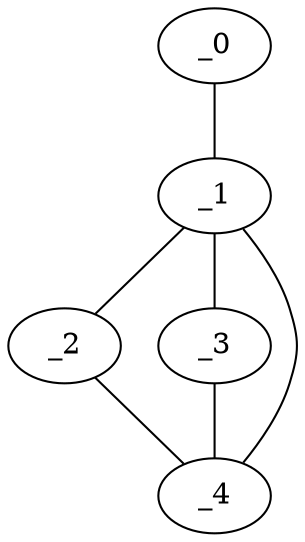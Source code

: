 graph AP1_0140 {
	_0	 [x="0.0472037",
		y="0.744999"];
	_1	 [x="1.50584",
		y="2.59447"];
	_0 -- _1;
	_2	 [x="2.39159",
		y="0.686484"];
	_1 -- _2;
	_3	 [x="1.37562",
		y="1.69347"];
	_1 -- _3;
	_4	 [x="2.18327",
		y="1.84591"];
	_1 -- _4;
	_2 -- _4;
	_3 -- _4;
}
